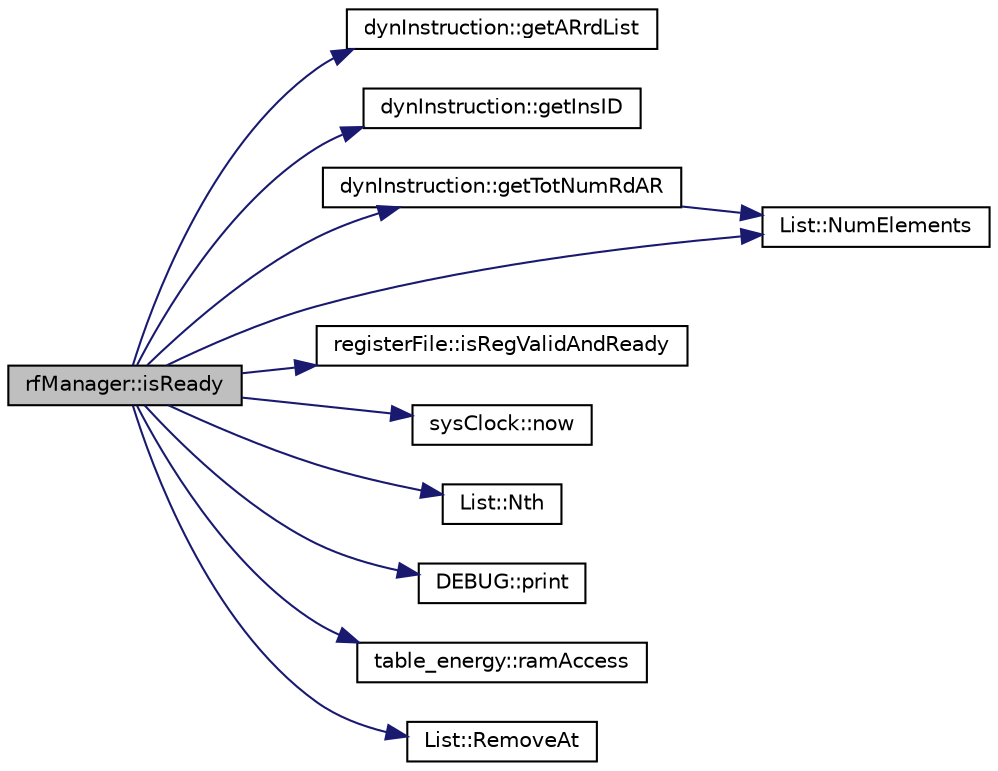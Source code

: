 digraph G
{
  edge [fontname="Helvetica",fontsize="10",labelfontname="Helvetica",labelfontsize="10"];
  node [fontname="Helvetica",fontsize="10",shape=record];
  rankdir=LR;
  Node1 [label="rfManager::isReady",height=0.2,width=0.4,color="black", fillcolor="grey75", style="filled" fontcolor="black"];
  Node1 -> Node2 [color="midnightblue",fontsize="10",style="solid",fontname="Helvetica"];
  Node2 [label="dynInstruction::getARrdList",height=0.2,width=0.4,color="black", fillcolor="white", style="filled",URL="$classdynInstruction.html#abdbaf4c07e390bbdaaed41a983774538"];
  Node1 -> Node3 [color="midnightblue",fontsize="10",style="solid",fontname="Helvetica"];
  Node3 [label="dynInstruction::getInsID",height=0.2,width=0.4,color="black", fillcolor="white", style="filled",URL="$classdynInstruction.html#ab38b8181f522daae77cb46d701fb5302"];
  Node1 -> Node4 [color="midnightblue",fontsize="10",style="solid",fontname="Helvetica"];
  Node4 [label="dynInstruction::getTotNumRdAR",height=0.2,width=0.4,color="black", fillcolor="white", style="filled",URL="$classdynInstruction.html#ac98229ee284df3ac8cb1e5e8d5ffaf94"];
  Node4 -> Node5 [color="midnightblue",fontsize="10",style="solid",fontname="Helvetica"];
  Node5 [label="List::NumElements",height=0.2,width=0.4,color="black", fillcolor="white", style="filled",URL="$classList.html#ac2e9d50f703b01bf643fa6ce50837c26"];
  Node1 -> Node6 [color="midnightblue",fontsize="10",style="solid",fontname="Helvetica"];
  Node6 [label="registerFile::isRegValidAndReady",height=0.2,width=0.4,color="black", fillcolor="white", style="filled",URL="$classregisterFile.html#a6b9481a788749aabdc8488f60adb5cf7"];
  Node1 -> Node7 [color="midnightblue",fontsize="10",style="solid",fontname="Helvetica"];
  Node7 [label="sysClock::now",height=0.2,width=0.4,color="black", fillcolor="white", style="filled",URL="$classsysClock.html#af027a57c8bc3d0dab4fe5a0f870b7d20"];
  Node1 -> Node8 [color="midnightblue",fontsize="10",style="solid",fontname="Helvetica"];
  Node8 [label="List::Nth",height=0.2,width=0.4,color="black", fillcolor="white", style="filled",URL="$classList.html#a5eb964816de33c85e1d46658ddf8c6c4"];
  Node1 -> Node5 [color="midnightblue",fontsize="10",style="solid",fontname="Helvetica"];
  Node1 -> Node9 [color="midnightblue",fontsize="10",style="solid",fontname="Helvetica"];
  Node9 [label="DEBUG::print",height=0.2,width=0.4,color="black", fillcolor="white", style="filled",URL="$classDEBUG.html#ab38f086785f7239084b735007297078a"];
  Node1 -> Node10 [color="midnightblue",fontsize="10",style="solid",fontname="Helvetica"];
  Node10 [label="table_energy::ramAccess",height=0.2,width=0.4,color="black", fillcolor="white", style="filled",URL="$classtable__energy.html#a4801169e0737ad9e13b21c3b1da5395c"];
  Node1 -> Node11 [color="midnightblue",fontsize="10",style="solid",fontname="Helvetica"];
  Node11 [label="List::RemoveAt",height=0.2,width=0.4,color="black", fillcolor="white", style="filled",URL="$classList.html#af17f72d263f90d53ea8501b5b1853470"];
}
